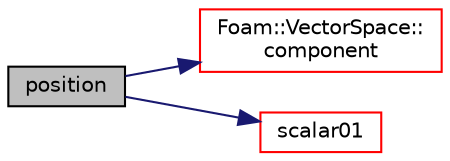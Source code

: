 digraph "position"
{
  bgcolor="transparent";
  edge [fontname="Helvetica",fontsize="10",labelfontname="Helvetica",labelfontsize="10"];
  node [fontname="Helvetica",fontsize="10",shape=record];
  rankdir="LR";
  Node1 [label="position",height=0.2,width=0.4,color="black", fillcolor="grey75", style="filled", fontcolor="black"];
  Node1 -> Node2 [color="midnightblue",fontsize="10",style="solid",fontname="Helvetica"];
  Node2 [label="Foam::VectorSpace::\lcomponent",height=0.2,width=0.4,color="red",URL="$a02807.html#a089ceefe775f2ef25eb65355efff97ec"];
  Node1 -> Node3 [color="midnightblue",fontsize="10",style="solid",fontname="Helvetica"];
  Node3 [label="scalar01",height=0.2,width=0.4,color="red",URL="$a02068.html#a25269b8b1f09eff9a4aa34074b51c4ab",tooltip="Scalar [0..1] (so including 0,1) "];
}
